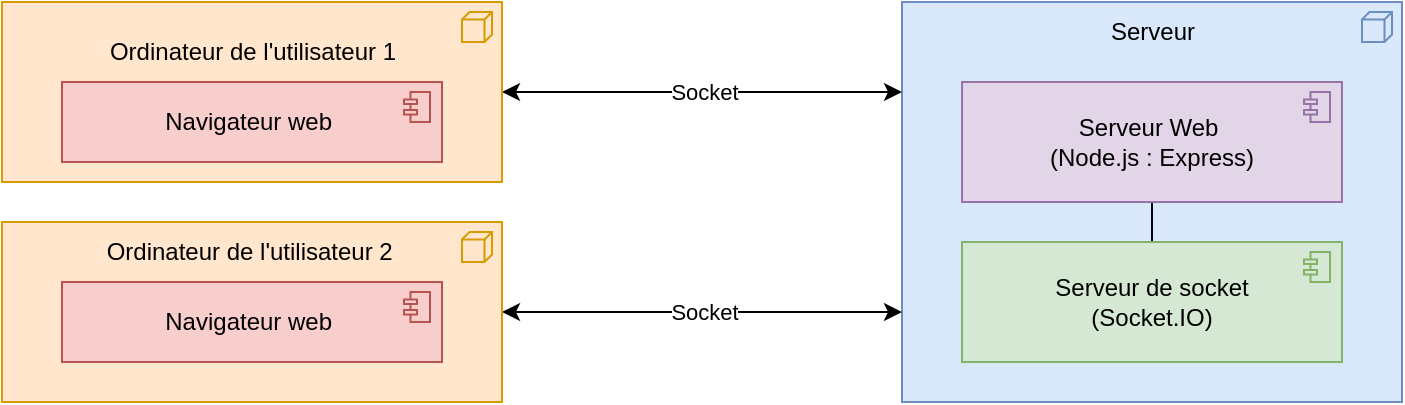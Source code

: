 <mxfile version="21.1.2" type="github">
  <diagram id="2f404044-711c-603c-8f00-f6bb4c023d3c" name="Page-1">
    <mxGraphModel dx="1259" dy="712" grid="1" gridSize="10" guides="1" tooltips="1" connect="1" arrows="1" fold="1" page="1" pageScale="1" pageWidth="1169" pageHeight="827" background="none" math="0" shadow="0">
      <root>
        <mxCell id="0" />
        <mxCell id="1" parent="0" />
        <mxCell id="y1FoDrVFRKeryTZuVXxP-73" value="" style="html=1;outlineConnect=0;whiteSpace=wrap;fillColor=#dae8fc;shape=mxgraph.archimate.application;appType=node;strokeColor=#6c8ebf;" vertex="1" parent="1">
          <mxGeometry x="640" y="240" width="250" height="200" as="geometry" />
        </mxCell>
        <mxCell id="y1FoDrVFRKeryTZuVXxP-95" style="edgeStyle=orthogonalEdgeStyle;rounded=0;orthogonalLoop=1;jettySize=auto;html=1;startArrow=classic;startFill=1;" edge="1" parent="1" source="y1FoDrVFRKeryTZuVXxP-74">
          <mxGeometry relative="1" as="geometry">
            <mxPoint x="640" y="285" as="targetPoint" />
            <Array as="points">
              <mxPoint x="640" y="285" />
            </Array>
          </mxGeometry>
        </mxCell>
        <mxCell id="y1FoDrVFRKeryTZuVXxP-99" value="Socket" style="edgeLabel;html=1;align=center;verticalAlign=middle;resizable=0;points=[];" vertex="1" connectable="0" parent="y1FoDrVFRKeryTZuVXxP-95">
          <mxGeometry x="0.334" y="-2" relative="1" as="geometry">
            <mxPoint x="-33" y="-2" as="offset" />
          </mxGeometry>
        </mxCell>
        <mxCell id="y1FoDrVFRKeryTZuVXxP-74" value="" style="html=1;outlineConnect=0;whiteSpace=wrap;fillColor=#ffe6cc;shape=mxgraph.archimate.application;appType=node;strokeColor=#d79b00;" vertex="1" parent="1">
          <mxGeometry x="190" y="240" width="250" height="90" as="geometry" />
        </mxCell>
        <mxCell id="y1FoDrVFRKeryTZuVXxP-75" value="Ordinateur de l&#39;utilisateur 1" style="text;html=1;strokeColor=none;fillColor=none;align=center;verticalAlign=middle;whiteSpace=wrap;rounded=0;" vertex="1" parent="1">
          <mxGeometry x="237.5" y="250" width="155" height="30" as="geometry" />
        </mxCell>
        <mxCell id="y1FoDrVFRKeryTZuVXxP-76" value="Serveur" style="text;html=1;strokeColor=none;fillColor=none;align=center;verticalAlign=middle;whiteSpace=wrap;rounded=0;" vertex="1" parent="1">
          <mxGeometry x="687.5" y="240" width="155" height="30" as="geometry" />
        </mxCell>
        <mxCell id="y1FoDrVFRKeryTZuVXxP-77" value="Navigateur web&amp;nbsp;" style="html=1;outlineConnect=0;whiteSpace=wrap;fillColor=#f8cecc;shape=mxgraph.archimate.application;appType=comp;strokeColor=#b85450;" vertex="1" parent="1">
          <mxGeometry x="220" y="280" width="190" height="40" as="geometry" />
        </mxCell>
        <mxCell id="y1FoDrVFRKeryTZuVXxP-94" style="edgeStyle=orthogonalEdgeStyle;rounded=0;orthogonalLoop=1;jettySize=auto;html=1;endArrow=none;endFill=0;" edge="1" parent="1" source="y1FoDrVFRKeryTZuVXxP-81" target="y1FoDrVFRKeryTZuVXxP-93">
          <mxGeometry relative="1" as="geometry" />
        </mxCell>
        <mxCell id="y1FoDrVFRKeryTZuVXxP-81" value="Serveur Web&amp;nbsp;&lt;br&gt;(Node.js : Express)&lt;br&gt;" style="html=1;outlineConnect=0;whiteSpace=wrap;fillColor=#e1d5e7;shape=mxgraph.archimate.application;appType=comp;strokeColor=#9673a6;" vertex="1" parent="1">
          <mxGeometry x="670" y="280" width="190" height="60" as="geometry" />
        </mxCell>
        <mxCell id="y1FoDrVFRKeryTZuVXxP-97" style="edgeStyle=orthogonalEdgeStyle;rounded=0;orthogonalLoop=1;jettySize=auto;html=1;startArrow=classic;startFill=1;" edge="1" parent="1" source="y1FoDrVFRKeryTZuVXxP-84">
          <mxGeometry relative="1" as="geometry">
            <mxPoint x="640" y="395" as="targetPoint" />
            <Array as="points">
              <mxPoint x="640" y="395" />
            </Array>
          </mxGeometry>
        </mxCell>
        <mxCell id="y1FoDrVFRKeryTZuVXxP-98" value="Socket" style="edgeLabel;html=1;align=center;verticalAlign=middle;resizable=0;points=[];" vertex="1" connectable="0" parent="y1FoDrVFRKeryTZuVXxP-97">
          <mxGeometry x="0.094" y="2" relative="1" as="geometry">
            <mxPoint x="-9" y="2" as="offset" />
          </mxGeometry>
        </mxCell>
        <mxCell id="y1FoDrVFRKeryTZuVXxP-84" value="" style="html=1;outlineConnect=0;whiteSpace=wrap;fillColor=#ffe6cc;shape=mxgraph.archimate.application;appType=node;strokeColor=#d79b00;" vertex="1" parent="1">
          <mxGeometry x="190" y="350" width="250" height="90" as="geometry" />
        </mxCell>
        <mxCell id="y1FoDrVFRKeryTZuVXxP-85" value="Ordinateur de l&#39;utilisateur 2&amp;nbsp;" style="text;html=1;strokeColor=none;fillColor=none;align=center;verticalAlign=middle;whiteSpace=wrap;rounded=0;" vertex="1" parent="1">
          <mxGeometry x="237.5" y="350" width="155" height="30" as="geometry" />
        </mxCell>
        <mxCell id="y1FoDrVFRKeryTZuVXxP-86" value="Navigateur web&amp;nbsp;" style="html=1;outlineConnect=0;whiteSpace=wrap;fillColor=#f8cecc;shape=mxgraph.archimate.application;appType=comp;strokeColor=#b85450;" vertex="1" parent="1">
          <mxGeometry x="220" y="380" width="190" height="40" as="geometry" />
        </mxCell>
        <mxCell id="y1FoDrVFRKeryTZuVXxP-93" value="Serveur de socket&lt;br&gt;(Socket.IO)" style="html=1;outlineConnect=0;whiteSpace=wrap;fillColor=#d5e8d4;shape=mxgraph.archimate.application;appType=comp;strokeColor=#82b366;" vertex="1" parent="1">
          <mxGeometry x="670" y="360" width="190" height="60" as="geometry" />
        </mxCell>
      </root>
    </mxGraphModel>
  </diagram>
</mxfile>
